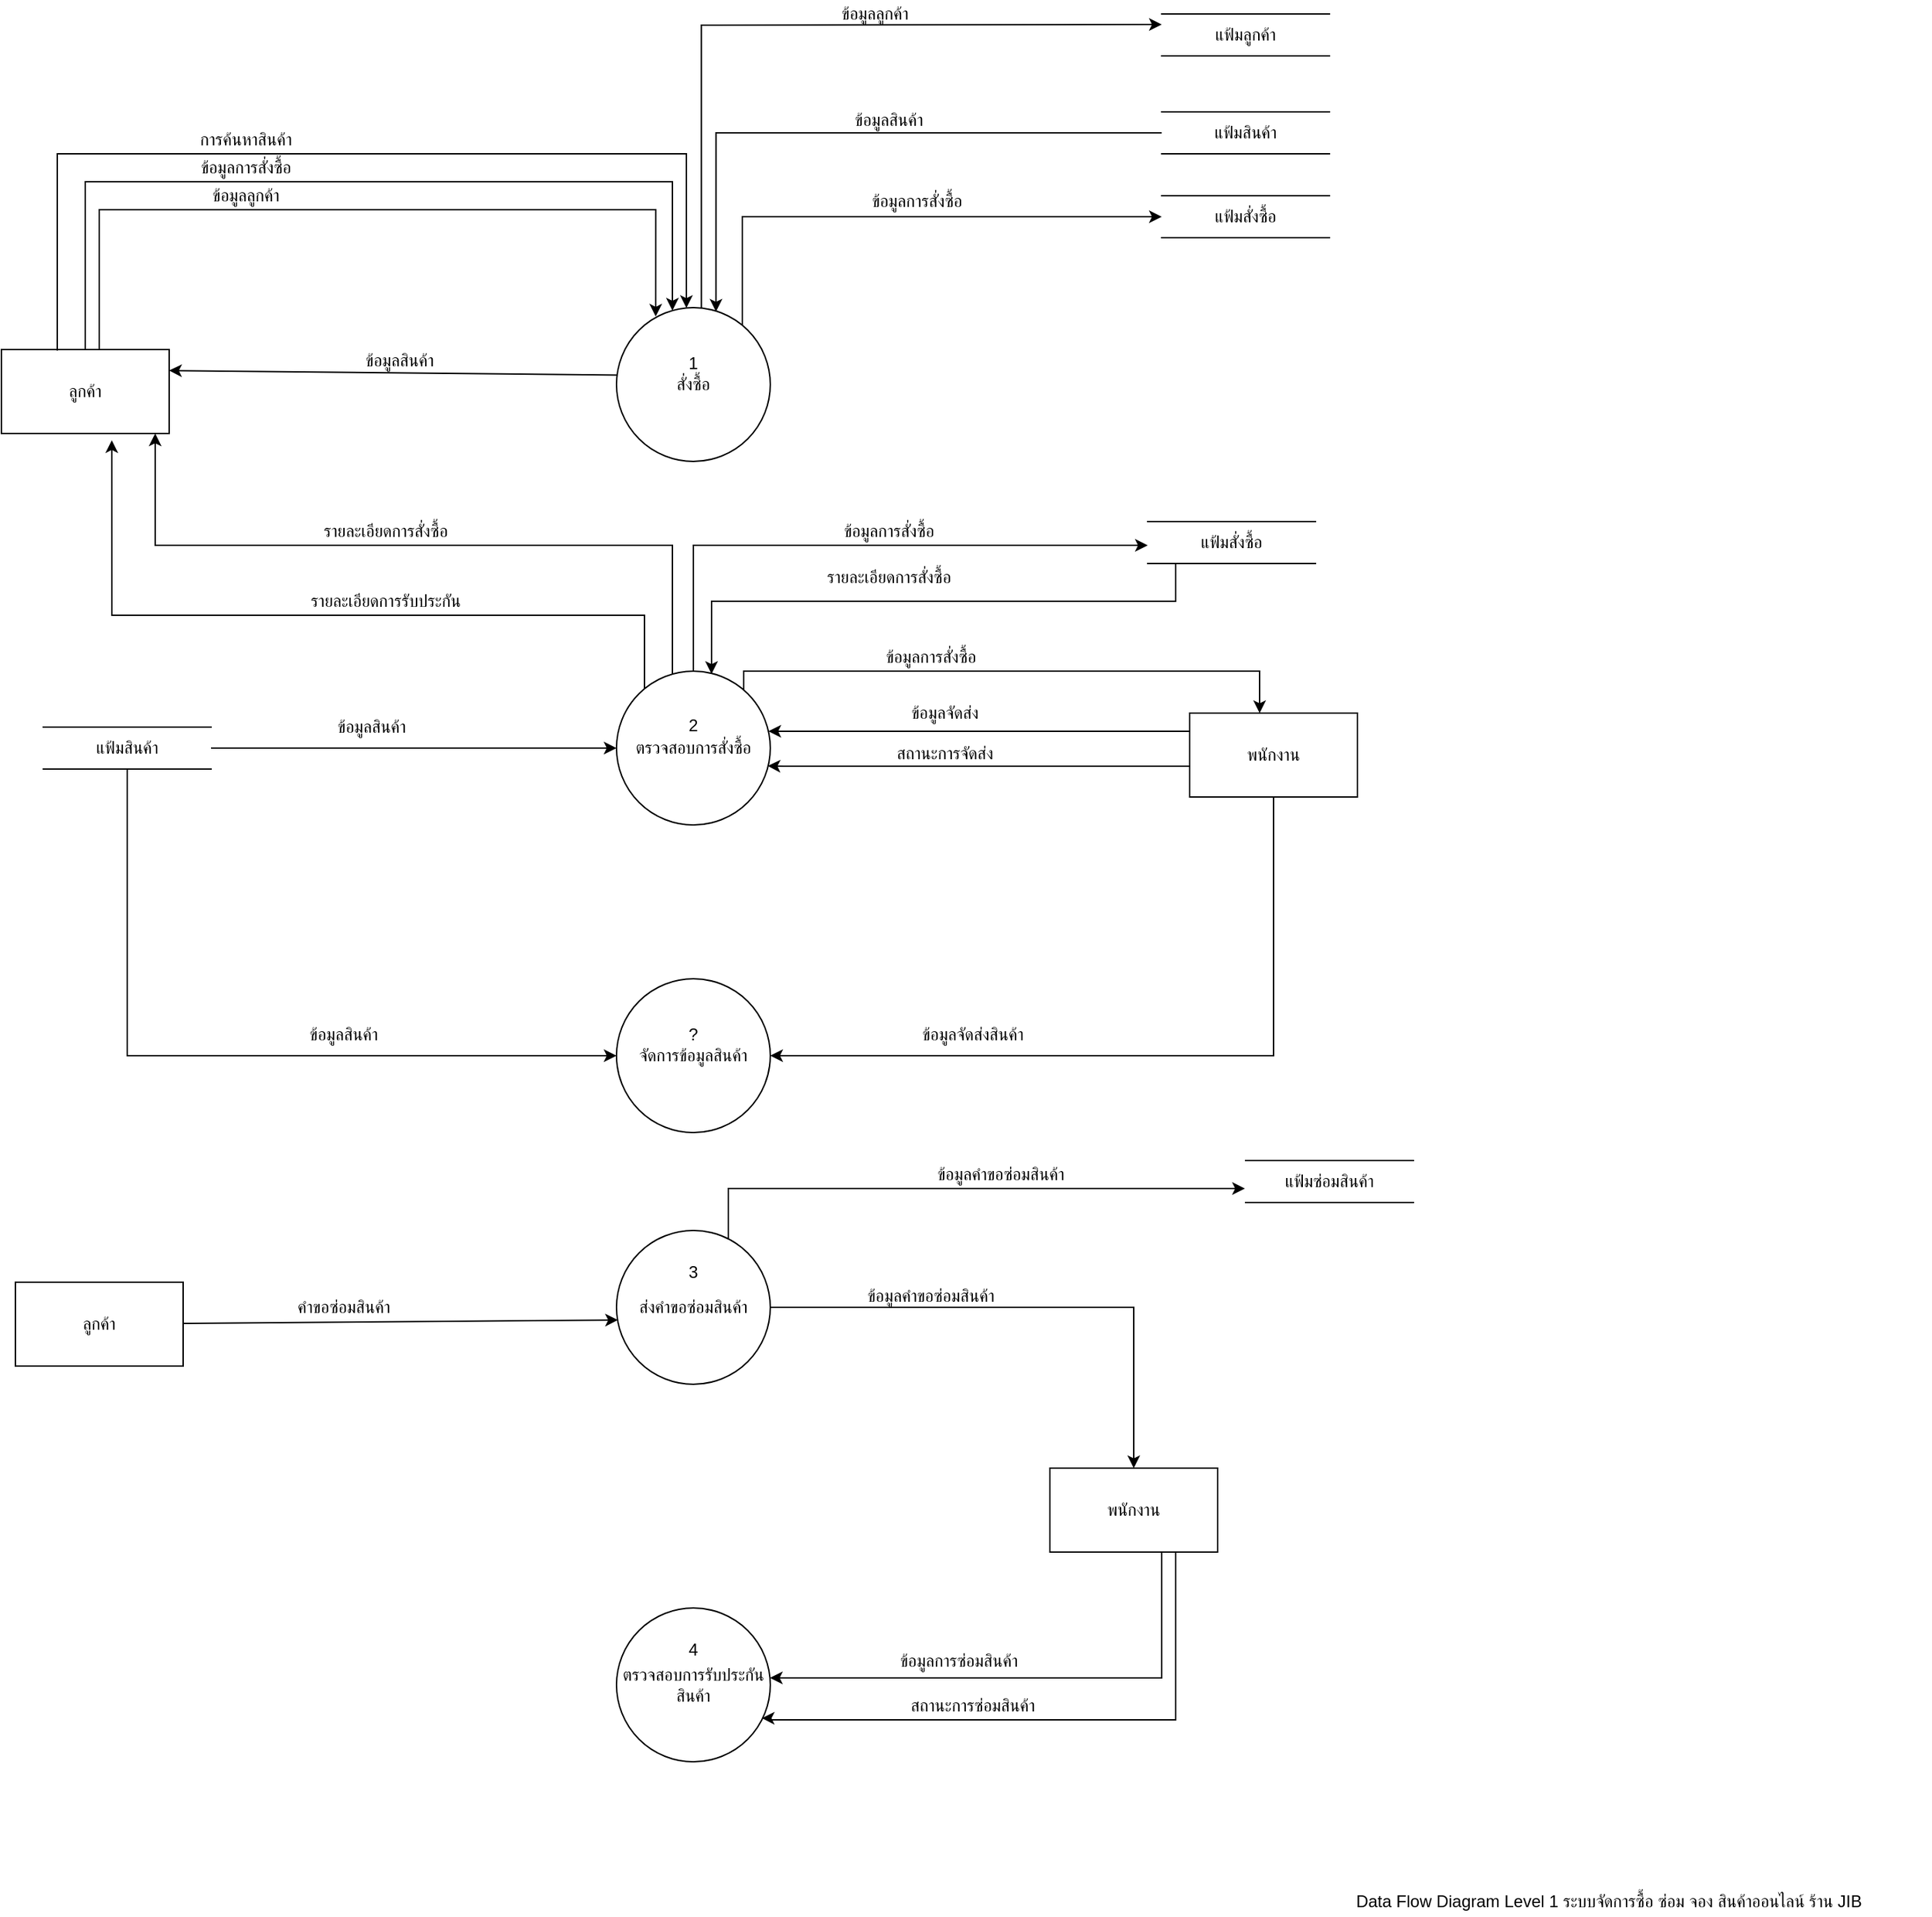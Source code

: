 <mxfile version="14.4.4" type="github">
  <diagram id="97s5W6zogUnw-100F3bP" name="Page-1">
    <mxGraphModel dx="437" dy="1315" grid="1" gridSize="10" guides="1" tooltips="1" connect="1" arrows="1" fold="1" page="1" pageScale="1" pageWidth="850" pageHeight="1100" math="0" shadow="0">
      <root>
        <mxCell id="0" />
        <mxCell id="1" parent="0" />
        <mxCell id="rlFVlTde8RNro1qCJBSL-12" style="edgeStyle=orthogonalEdgeStyle;rounded=0;orthogonalLoop=1;jettySize=auto;html=1;entryX=0.5;entryY=0;entryDx=0;entryDy=0;" edge="1" parent="1" source="rlFVlTde8RNro1qCJBSL-4" target="rlFVlTde8RNro1qCJBSL-11">
          <mxGeometry relative="1" as="geometry" />
        </mxCell>
        <mxCell id="rlFVlTde8RNro1qCJBSL-19" style="edgeStyle=orthogonalEdgeStyle;rounded=0;orthogonalLoop=1;jettySize=auto;html=1;entryX=-0.004;entryY=0.68;entryDx=0;entryDy=0;entryPerimeter=0;" edge="1" parent="1" source="rlFVlTde8RNro1qCJBSL-4" target="rlFVlTde8RNro1qCJBSL-18">
          <mxGeometry relative="1" as="geometry">
            <Array as="points">
              <mxPoint x="570" y="710" />
              <mxPoint x="939" y="710" />
            </Array>
          </mxGeometry>
        </mxCell>
        <mxCell id="rlFVlTde8RNro1qCJBSL-4" value="ส่งคำขอซ่อมสินค้า" style="ellipse;whiteSpace=wrap;html=1;aspect=fixed;" vertex="1" parent="1">
          <mxGeometry x="490" y="740" width="110" height="110" as="geometry" />
        </mxCell>
        <mxCell id="4YyB8-v-8qMEgtiMz1is-12" style="edgeStyle=orthogonalEdgeStyle;rounded=0;orthogonalLoop=1;jettySize=auto;html=1;" parent="1" source="4YyB8-v-8qMEgtiMz1is-1" target="4YyB8-v-8qMEgtiMz1is-4" edge="1">
          <mxGeometry relative="1" as="geometry">
            <mxPoint x="520" y="40" as="targetPoint" />
            <Array as="points">
              <mxPoint x="110" y="-10" />
              <mxPoint x="530" y="-10" />
            </Array>
          </mxGeometry>
        </mxCell>
        <mxCell id="4YyB8-v-8qMEgtiMz1is-14" style="edgeStyle=orthogonalEdgeStyle;rounded=0;orthogonalLoop=1;jettySize=auto;html=1;entryX=0.255;entryY=0.058;entryDx=0;entryDy=0;entryPerimeter=0;" parent="1" source="4YyB8-v-8qMEgtiMz1is-1" target="4YyB8-v-8qMEgtiMz1is-4" edge="1">
          <mxGeometry relative="1" as="geometry">
            <mxPoint x="470" y="30" as="targetPoint" />
            <Array as="points">
              <mxPoint x="120" y="10" />
              <mxPoint x="518" y="10" />
            </Array>
          </mxGeometry>
        </mxCell>
        <mxCell id="4YyB8-v-8qMEgtiMz1is-1" value="ลูกค้า" style="rounded=0;whiteSpace=wrap;html=1;" parent="1" vertex="1">
          <mxGeometry x="50" y="110" width="120" height="60" as="geometry" />
        </mxCell>
        <mxCell id="4YyB8-v-8qMEgtiMz1is-15" style="edgeStyle=none;rounded=0;orthogonalLoop=1;jettySize=auto;html=1;entryX=1;entryY=0.25;entryDx=0;entryDy=0;exitX=0.008;exitY=0.439;exitDx=0;exitDy=0;exitPerimeter=0;" parent="1" source="4YyB8-v-8qMEgtiMz1is-4" target="4YyB8-v-8qMEgtiMz1is-1" edge="1">
          <mxGeometry relative="1" as="geometry" />
        </mxCell>
        <mxCell id="4YyB8-v-8qMEgtiMz1is-17" style="edgeStyle=orthogonalEdgeStyle;rounded=0;orthogonalLoop=1;jettySize=auto;html=1;exitX=0.273;exitY=0.073;exitDx=0;exitDy=0;exitPerimeter=0;" parent="1" source="4YyB8-v-8qMEgtiMz1is-28" edge="1">
          <mxGeometry relative="1" as="geometry">
            <mxPoint x="560" y="270" as="sourcePoint" />
            <Array as="points">
              <mxPoint x="530" y="348" />
              <mxPoint x="530" y="250" />
              <mxPoint x="160" y="250" />
            </Array>
            <mxPoint x="160" y="170" as="targetPoint" />
          </mxGeometry>
        </mxCell>
        <mxCell id="4YyB8-v-8qMEgtiMz1is-22" style="edgeStyle=orthogonalEdgeStyle;rounded=0;orthogonalLoop=1;jettySize=auto;html=1;entryX=0;entryY=0.25;entryDx=0;entryDy=0;exitX=0.552;exitY=0.005;exitDx=0;exitDy=0;exitPerimeter=0;" parent="1" source="4YyB8-v-8qMEgtiMz1is-4" target="4YyB8-v-8qMEgtiMz1is-18" edge="1">
          <mxGeometry relative="1" as="geometry">
            <mxPoint x="570" y="-130" as="targetPoint" />
            <Array as="points">
              <mxPoint x="551" y="-122" />
              <mxPoint x="551" y="-122" />
            </Array>
          </mxGeometry>
        </mxCell>
        <mxCell id="4YyB8-v-8qMEgtiMz1is-26" style="edgeStyle=orthogonalEdgeStyle;rounded=0;orthogonalLoop=1;jettySize=auto;html=1;entryX=0;entryY=0.5;entryDx=0;entryDy=0;" parent="1" source="4YyB8-v-8qMEgtiMz1is-4" target="4YyB8-v-8qMEgtiMz1is-21" edge="1">
          <mxGeometry relative="1" as="geometry">
            <Array as="points">
              <mxPoint x="580" y="15" />
            </Array>
          </mxGeometry>
        </mxCell>
        <mxCell id="4YyB8-v-8qMEgtiMz1is-4" value="สั่งซื้อ" style="ellipse;whiteSpace=wrap;html=1;aspect=fixed;" parent="1" vertex="1">
          <mxGeometry x="490" y="80" width="110" height="110" as="geometry" />
        </mxCell>
        <mxCell id="4YyB8-v-8qMEgtiMz1is-5" value="1" style="text;html=1;strokeColor=none;fillColor=none;align=center;verticalAlign=middle;whiteSpace=wrap;rounded=0;" parent="1" vertex="1">
          <mxGeometry x="525" y="110" width="40" height="20" as="geometry" />
        </mxCell>
        <mxCell id="4YyB8-v-8qMEgtiMz1is-6" style="edgeStyle=orthogonalEdgeStyle;rounded=0;orthogonalLoop=1;jettySize=auto;html=1;exitX=0.333;exitY=0.012;exitDx=0;exitDy=0;exitPerimeter=0;" parent="1" source="4YyB8-v-8qMEgtiMz1is-1" target="4YyB8-v-8qMEgtiMz1is-4" edge="1">
          <mxGeometry relative="1" as="geometry">
            <mxPoint x="90" y="100" as="sourcePoint" />
            <mxPoint x="412" y="70" as="targetPoint" />
            <Array as="points">
              <mxPoint x="90" y="-30" />
              <mxPoint x="540" y="-30" />
            </Array>
          </mxGeometry>
        </mxCell>
        <mxCell id="4YyB8-v-8qMEgtiMz1is-7" value="การค้นหาสินค้า" style="text;html=1;strokeColor=none;fillColor=none;align=center;verticalAlign=middle;whiteSpace=wrap;rounded=0;" parent="1" vertex="1">
          <mxGeometry x="180" y="-50" width="90" height="20" as="geometry" />
        </mxCell>
        <mxCell id="4YyB8-v-8qMEgtiMz1is-9" value="ข้อมูลสินค้า" style="text;html=1;strokeColor=none;fillColor=none;align=center;verticalAlign=middle;whiteSpace=wrap;rounded=0;" parent="1" vertex="1">
          <mxGeometry x="280" y="108" width="110" height="20" as="geometry" />
        </mxCell>
        <mxCell id="4YyB8-v-8qMEgtiMz1is-11" value="ข้อมูลการสั่งซื้อ" style="text;html=1;strokeColor=none;fillColor=none;align=center;verticalAlign=middle;whiteSpace=wrap;rounded=0;" parent="1" vertex="1">
          <mxGeometry x="180" y="-30" width="90" height="20" as="geometry" />
        </mxCell>
        <mxCell id="4YyB8-v-8qMEgtiMz1is-13" value="ข้อมูลลูกค้า" style="text;html=1;strokeColor=none;fillColor=none;align=center;verticalAlign=middle;whiteSpace=wrap;rounded=0;" parent="1" vertex="1">
          <mxGeometry x="180" y="-10" width="90" height="20" as="geometry" />
        </mxCell>
        <mxCell id="4YyB8-v-8qMEgtiMz1is-16" value="รายละเอียดการสั่งซื้อ" style="text;html=1;strokeColor=none;fillColor=none;align=center;verticalAlign=middle;whiteSpace=wrap;rounded=0;" parent="1" vertex="1">
          <mxGeometry x="270" y="230" width="110" height="20" as="geometry" />
        </mxCell>
        <mxCell id="4YyB8-v-8qMEgtiMz1is-18" value="แฟ้มลูกค้า" style="shape=partialRectangle;whiteSpace=wrap;html=1;left=0;right=0;fillColor=none;" parent="1" vertex="1">
          <mxGeometry x="880" y="-130" width="120" height="30" as="geometry" />
        </mxCell>
        <mxCell id="4YyB8-v-8qMEgtiMz1is-24" style="edgeStyle=orthogonalEdgeStyle;rounded=0;orthogonalLoop=1;jettySize=auto;html=1;entryX=0.647;entryY=0.026;entryDx=0;entryDy=0;entryPerimeter=0;" parent="1" source="4YyB8-v-8qMEgtiMz1is-19" target="4YyB8-v-8qMEgtiMz1is-4" edge="1">
          <mxGeometry relative="1" as="geometry" />
        </mxCell>
        <mxCell id="4YyB8-v-8qMEgtiMz1is-19" value="แฟ้มสินค้า" style="shape=partialRectangle;whiteSpace=wrap;html=1;left=0;right=0;fillColor=none;" parent="1" vertex="1">
          <mxGeometry x="880" y="-60" width="120" height="30" as="geometry" />
        </mxCell>
        <mxCell id="4YyB8-v-8qMEgtiMz1is-21" value="แฟ้มสั่งซื้อ" style="shape=partialRectangle;whiteSpace=wrap;html=1;left=0;right=0;fillColor=none;" parent="1" vertex="1">
          <mxGeometry x="880" width="120" height="30" as="geometry" />
        </mxCell>
        <mxCell id="4YyB8-v-8qMEgtiMz1is-23" value="ข้อมูลลูกค้า" style="text;html=1;strokeColor=none;fillColor=none;align=center;verticalAlign=middle;whiteSpace=wrap;rounded=0;" parent="1" vertex="1">
          <mxGeometry x="630" y="-140" width="90" height="20" as="geometry" />
        </mxCell>
        <mxCell id="4YyB8-v-8qMEgtiMz1is-25" value="ข้อมูลสินค้า" style="text;html=1;strokeColor=none;fillColor=none;align=center;verticalAlign=middle;whiteSpace=wrap;rounded=0;" parent="1" vertex="1">
          <mxGeometry x="630" y="-64" width="110" height="20" as="geometry" />
        </mxCell>
        <mxCell id="4YyB8-v-8qMEgtiMz1is-27" value="ข้อมูลการสั่งซื้อ" style="text;html=1;strokeColor=none;fillColor=none;align=center;verticalAlign=middle;whiteSpace=wrap;rounded=0;" parent="1" vertex="1">
          <mxGeometry x="650" y="-6" width="110" height="20" as="geometry" />
        </mxCell>
        <mxCell id="4YyB8-v-8qMEgtiMz1is-34" style="edgeStyle=orthogonalEdgeStyle;rounded=0;orthogonalLoop=1;jettySize=auto;html=1;" parent="1" source="4YyB8-v-8qMEgtiMz1is-28" target="4YyB8-v-8qMEgtiMz1is-33" edge="1">
          <mxGeometry relative="1" as="geometry">
            <mxPoint x="545" y="250" as="targetPoint" />
            <Array as="points">
              <mxPoint x="545" y="250" />
            </Array>
          </mxGeometry>
        </mxCell>
        <mxCell id="4YyB8-v-8qMEgtiMz1is-41" style="edgeStyle=orthogonalEdgeStyle;rounded=0;orthogonalLoop=1;jettySize=auto;html=1;entryX=0.417;entryY=0;entryDx=0;entryDy=0;entryPerimeter=0;exitX=0.827;exitY=0.127;exitDx=0;exitDy=0;exitPerimeter=0;" parent="1" source="4YyB8-v-8qMEgtiMz1is-28" target="4YyB8-v-8qMEgtiMz1is-39" edge="1">
          <mxGeometry relative="1" as="geometry">
            <mxPoint x="580" y="340" as="sourcePoint" />
            <Array as="points">
              <mxPoint x="581" y="340" />
              <mxPoint x="950" y="340" />
            </Array>
          </mxGeometry>
        </mxCell>
        <mxCell id="rlFVlTde8RNro1qCJBSL-2" style="edgeStyle=orthogonalEdgeStyle;rounded=0;orthogonalLoop=1;jettySize=auto;html=1;entryX=0.658;entryY=1.081;entryDx=0;entryDy=0;entryPerimeter=0;" edge="1" parent="1" source="4YyB8-v-8qMEgtiMz1is-28" target="4YyB8-v-8qMEgtiMz1is-1">
          <mxGeometry relative="1" as="geometry">
            <Array as="points">
              <mxPoint x="510" y="300" />
              <mxPoint x="129" y="300" />
            </Array>
          </mxGeometry>
        </mxCell>
        <mxCell id="4YyB8-v-8qMEgtiMz1is-28" value="ตรวจสอบการสั่งซื้อ" style="ellipse;whiteSpace=wrap;html=1;aspect=fixed;" parent="1" vertex="1">
          <mxGeometry x="490" y="340" width="110" height="110" as="geometry" />
        </mxCell>
        <mxCell id="4YyB8-v-8qMEgtiMz1is-29" value="2" style="text;html=1;strokeColor=none;fillColor=none;align=center;verticalAlign=middle;whiteSpace=wrap;rounded=0;" parent="1" vertex="1">
          <mxGeometry x="525" y="369" width="40" height="20" as="geometry" />
        </mxCell>
        <mxCell id="4YyB8-v-8qMEgtiMz1is-32" style="edgeStyle=orthogonalEdgeStyle;rounded=0;orthogonalLoop=1;jettySize=auto;html=1;entryX=0;entryY=0.5;entryDx=0;entryDy=0;" parent="1" source="4YyB8-v-8qMEgtiMz1is-30" target="4YyB8-v-8qMEgtiMz1is-28" edge="1">
          <mxGeometry relative="1" as="geometry" />
        </mxCell>
        <mxCell id="4YyB8-v-8qMEgtiMz1is-51" style="edgeStyle=orthogonalEdgeStyle;rounded=0;orthogonalLoop=1;jettySize=auto;html=1;entryX=0;entryY=0.5;entryDx=0;entryDy=0;" parent="1" source="4YyB8-v-8qMEgtiMz1is-30" target="4YyB8-v-8qMEgtiMz1is-47" edge="1">
          <mxGeometry relative="1" as="geometry">
            <mxPoint x="140" y="630" as="targetPoint" />
            <Array as="points">
              <mxPoint x="140" y="615" />
            </Array>
          </mxGeometry>
        </mxCell>
        <mxCell id="4YyB8-v-8qMEgtiMz1is-30" value="แฟ้มสินค้า" style="shape=partialRectangle;whiteSpace=wrap;html=1;left=0;right=0;fillColor=none;" parent="1" vertex="1">
          <mxGeometry x="80" y="380" width="120" height="30" as="geometry" />
        </mxCell>
        <mxCell id="4YyB8-v-8qMEgtiMz1is-31" value="ข้อมูลสินค้า" style="text;html=1;strokeColor=none;fillColor=none;align=center;verticalAlign=middle;whiteSpace=wrap;rounded=0;" parent="1" vertex="1">
          <mxGeometry x="260" y="370" width="110" height="20" as="geometry" />
        </mxCell>
        <mxCell id="4YyB8-v-8qMEgtiMz1is-38" style="edgeStyle=orthogonalEdgeStyle;rounded=0;orthogonalLoop=1;jettySize=auto;html=1;entryX=0.618;entryY=0.018;entryDx=0;entryDy=0;entryPerimeter=0;" parent="1" source="4YyB8-v-8qMEgtiMz1is-33" target="4YyB8-v-8qMEgtiMz1is-28" edge="1">
          <mxGeometry relative="1" as="geometry">
            <mxPoint x="930" y="320" as="targetPoint" />
            <Array as="points">
              <mxPoint x="890" y="290" />
              <mxPoint x="558" y="290" />
            </Array>
          </mxGeometry>
        </mxCell>
        <mxCell id="4YyB8-v-8qMEgtiMz1is-33" value="แฟ้มสั่งซื้อ" style="shape=partialRectangle;whiteSpace=wrap;html=1;left=0;right=0;fillColor=none;" parent="1" vertex="1">
          <mxGeometry x="870" y="233" width="120" height="30" as="geometry" />
        </mxCell>
        <mxCell id="4YyB8-v-8qMEgtiMz1is-35" value="ข้อมูลการสั่งซื้อ" style="text;html=1;strokeColor=none;fillColor=none;align=center;verticalAlign=middle;whiteSpace=wrap;rounded=0;" parent="1" vertex="1">
          <mxGeometry x="640" y="230" width="90" height="20" as="geometry" />
        </mxCell>
        <mxCell id="4YyB8-v-8qMEgtiMz1is-37" value="รายละเอียดการสั่งซื้อ" style="text;html=1;strokeColor=none;fillColor=none;align=center;verticalAlign=middle;whiteSpace=wrap;rounded=0;" parent="1" vertex="1">
          <mxGeometry x="630" y="263" width="110" height="20" as="geometry" />
        </mxCell>
        <mxCell id="4YyB8-v-8qMEgtiMz1is-42" style="edgeStyle=orthogonalEdgeStyle;rounded=0;orthogonalLoop=1;jettySize=auto;html=1;" parent="1" target="4YyB8-v-8qMEgtiMz1is-28" edge="1">
          <mxGeometry relative="1" as="geometry">
            <mxPoint x="900" y="383" as="sourcePoint" />
            <mxPoint x="600" y="383" as="targetPoint" />
            <Array as="points">
              <mxPoint x="670" y="383" />
              <mxPoint x="670" y="383" />
            </Array>
          </mxGeometry>
        </mxCell>
        <mxCell id="4YyB8-v-8qMEgtiMz1is-49" style="edgeStyle=orthogonalEdgeStyle;rounded=0;orthogonalLoop=1;jettySize=auto;html=1;entryX=1;entryY=0.5;entryDx=0;entryDy=0;" parent="1" source="4YyB8-v-8qMEgtiMz1is-39" target="4YyB8-v-8qMEgtiMz1is-47" edge="1">
          <mxGeometry relative="1" as="geometry">
            <mxPoint x="960" y="650" as="targetPoint" />
            <Array as="points">
              <mxPoint x="960" y="615" />
            </Array>
          </mxGeometry>
        </mxCell>
        <mxCell id="4YyB8-v-8qMEgtiMz1is-39" value="พนักงาน" style="rounded=0;whiteSpace=wrap;html=1;" parent="1" vertex="1">
          <mxGeometry x="900" y="370" width="120" height="60" as="geometry" />
        </mxCell>
        <mxCell id="4YyB8-v-8qMEgtiMz1is-40" value="ข้อมูลการสั่งซื้อ" style="text;html=1;strokeColor=none;fillColor=none;align=center;verticalAlign=middle;whiteSpace=wrap;rounded=0;" parent="1" vertex="1">
          <mxGeometry x="670" y="320" width="90" height="20" as="geometry" />
        </mxCell>
        <mxCell id="4YyB8-v-8qMEgtiMz1is-43" value="ข้อมูลจัดส่ง" style="text;html=1;strokeColor=none;fillColor=none;align=center;verticalAlign=middle;whiteSpace=wrap;rounded=0;" parent="1" vertex="1">
          <mxGeometry x="680" y="360" width="90" height="20" as="geometry" />
        </mxCell>
        <mxCell id="4YyB8-v-8qMEgtiMz1is-45" value="สถานะการจัดส่ง" style="text;html=1;strokeColor=none;fillColor=none;align=center;verticalAlign=middle;whiteSpace=wrap;rounded=0;" parent="1" vertex="1">
          <mxGeometry x="680" y="389" width="90" height="20" as="geometry" />
        </mxCell>
        <mxCell id="4YyB8-v-8qMEgtiMz1is-46" style="edgeStyle=orthogonalEdgeStyle;rounded=0;orthogonalLoop=1;jettySize=auto;html=1;entryX=0.983;entryY=0.616;entryDx=0;entryDy=0;entryPerimeter=0;" parent="1" target="4YyB8-v-8qMEgtiMz1is-28" edge="1">
          <mxGeometry relative="1" as="geometry">
            <mxPoint x="900" y="410" as="sourcePoint" />
            <mxPoint x="630" y="450" as="targetPoint" />
            <Array as="points">
              <mxPoint x="900" y="408" />
              <mxPoint x="610" y="408" />
            </Array>
          </mxGeometry>
        </mxCell>
        <mxCell id="4YyB8-v-8qMEgtiMz1is-47" value="จัดการข้อมูลสินค้า" style="ellipse;whiteSpace=wrap;html=1;aspect=fixed;" parent="1" vertex="1">
          <mxGeometry x="490" y="560" width="110" height="110" as="geometry" />
        </mxCell>
        <mxCell id="4YyB8-v-8qMEgtiMz1is-48" value="3" style="text;html=1;strokeColor=none;fillColor=none;align=center;verticalAlign=middle;whiteSpace=wrap;rounded=0;" parent="1" vertex="1">
          <mxGeometry x="525" y="760" width="40" height="20" as="geometry" />
        </mxCell>
        <mxCell id="4YyB8-v-8qMEgtiMz1is-50" value="ข้อมูลจัดส่งสินค้า" style="text;html=1;strokeColor=none;fillColor=none;align=center;verticalAlign=middle;whiteSpace=wrap;rounded=0;" parent="1" vertex="1">
          <mxGeometry x="700" y="590" width="90" height="20" as="geometry" />
        </mxCell>
        <mxCell id="4YyB8-v-8qMEgtiMz1is-52" value="ข้อมูลสินค้า" style="text;html=1;strokeColor=none;fillColor=none;align=center;verticalAlign=middle;whiteSpace=wrap;rounded=0;" parent="1" vertex="1">
          <mxGeometry x="240" y="590" width="110" height="20" as="geometry" />
        </mxCell>
        <mxCell id="rlFVlTde8RNro1qCJBSL-1" value="Data Flow Diagram Level 1 ระบบจัดการซื้อ ซ่อม จอง สินค้าออนไลน์ ร้าน JIB" style="text;html=1;strokeColor=none;fillColor=none;align=center;verticalAlign=middle;whiteSpace=wrap;rounded=0;" vertex="1" parent="1">
          <mxGeometry x="970" y="1210" width="460" height="20" as="geometry" />
        </mxCell>
        <mxCell id="rlFVlTde8RNro1qCJBSL-3" value="รายละเอียดการรับประกัน" style="text;html=1;strokeColor=none;fillColor=none;align=center;verticalAlign=middle;whiteSpace=wrap;rounded=0;" vertex="1" parent="1">
          <mxGeometry x="260" y="280" width="130" height="20" as="geometry" />
        </mxCell>
        <mxCell id="rlFVlTde8RNro1qCJBSL-5" value="?" style="text;html=1;strokeColor=none;fillColor=none;align=center;verticalAlign=middle;whiteSpace=wrap;rounded=0;" vertex="1" parent="1">
          <mxGeometry x="525" y="590" width="40" height="20" as="geometry" />
        </mxCell>
        <mxCell id="rlFVlTde8RNro1qCJBSL-6" value="คำขอซ่อมสินค้า" style="text;html=1;strokeColor=none;fillColor=none;align=center;verticalAlign=middle;whiteSpace=wrap;rounded=0;" vertex="1" parent="1">
          <mxGeometry x="250" y="785" width="90" height="20" as="geometry" />
        </mxCell>
        <mxCell id="rlFVlTde8RNro1qCJBSL-8" style="rounded=0;orthogonalLoop=1;jettySize=auto;html=1;entryX=0.009;entryY=0.582;entryDx=0;entryDy=0;entryPerimeter=0;" edge="1" parent="1" source="rlFVlTde8RNro1qCJBSL-7" target="rlFVlTde8RNro1qCJBSL-4">
          <mxGeometry relative="1" as="geometry" />
        </mxCell>
        <mxCell id="rlFVlTde8RNro1qCJBSL-7" value="ลูกค้า" style="rounded=0;whiteSpace=wrap;html=1;" vertex="1" parent="1">
          <mxGeometry x="60" y="777" width="120" height="60" as="geometry" />
        </mxCell>
        <mxCell id="rlFVlTde8RNro1qCJBSL-9" value="ตรวจสอบการรับประกันสินค้า" style="ellipse;whiteSpace=wrap;html=1;aspect=fixed;" vertex="1" parent="1">
          <mxGeometry x="490" y="1010" width="110" height="110" as="geometry" />
        </mxCell>
        <mxCell id="rlFVlTde8RNro1qCJBSL-10" value="4" style="text;html=1;strokeColor=none;fillColor=none;align=center;verticalAlign=middle;whiteSpace=wrap;rounded=0;" vertex="1" parent="1">
          <mxGeometry x="525" y="1030" width="40" height="20" as="geometry" />
        </mxCell>
        <mxCell id="rlFVlTde8RNro1qCJBSL-14" style="edgeStyle=orthogonalEdgeStyle;rounded=0;orthogonalLoop=1;jettySize=auto;html=1;" edge="1" parent="1" source="rlFVlTde8RNro1qCJBSL-11" target="rlFVlTde8RNro1qCJBSL-9">
          <mxGeometry relative="1" as="geometry">
            <Array as="points">
              <mxPoint x="880" y="1060" />
            </Array>
          </mxGeometry>
        </mxCell>
        <mxCell id="rlFVlTde8RNro1qCJBSL-16" style="edgeStyle=orthogonalEdgeStyle;rounded=0;orthogonalLoop=1;jettySize=auto;html=1;entryX=0.945;entryY=0.716;entryDx=0;entryDy=0;entryPerimeter=0;" edge="1" parent="1" source="rlFVlTde8RNro1qCJBSL-11" target="rlFVlTde8RNro1qCJBSL-9">
          <mxGeometry relative="1" as="geometry">
            <Array as="points">
              <mxPoint x="890" y="1090" />
              <mxPoint x="600" y="1090" />
              <mxPoint x="600" y="1089" />
            </Array>
          </mxGeometry>
        </mxCell>
        <mxCell id="rlFVlTde8RNro1qCJBSL-11" value="พนักงาน" style="rounded=0;whiteSpace=wrap;html=1;" vertex="1" parent="1">
          <mxGeometry x="800" y="910" width="120" height="60" as="geometry" />
        </mxCell>
        <mxCell id="rlFVlTde8RNro1qCJBSL-13" value="ข้อมูลคำขอซ่อมสินค้า" style="text;html=1;strokeColor=none;fillColor=none;align=center;verticalAlign=middle;whiteSpace=wrap;rounded=0;" vertex="1" parent="1">
          <mxGeometry x="660" y="777" width="110" height="20" as="geometry" />
        </mxCell>
        <mxCell id="rlFVlTde8RNro1qCJBSL-15" value="ข้อมูลการซ่อมสินค้า" style="text;html=1;strokeColor=none;fillColor=none;align=center;verticalAlign=middle;whiteSpace=wrap;rounded=0;" vertex="1" parent="1">
          <mxGeometry x="680" y="1038" width="110" height="20" as="geometry" />
        </mxCell>
        <mxCell id="rlFVlTde8RNro1qCJBSL-17" value="สถานะการซ่อมสินค้า" style="text;html=1;strokeColor=none;fillColor=none;align=center;verticalAlign=middle;whiteSpace=wrap;rounded=0;" vertex="1" parent="1">
          <mxGeometry x="690" y="1070" width="110" height="20" as="geometry" />
        </mxCell>
        <mxCell id="rlFVlTde8RNro1qCJBSL-18" value="แฟ้มซ่อมสินค้า" style="shape=partialRectangle;whiteSpace=wrap;html=1;left=0;right=0;fillColor=none;" vertex="1" parent="1">
          <mxGeometry x="940" y="690" width="120" height="30" as="geometry" />
        </mxCell>
        <mxCell id="rlFVlTde8RNro1qCJBSL-20" value="ข้อมูลคำขอซ่อมสินค้า" style="text;html=1;strokeColor=none;fillColor=none;align=center;verticalAlign=middle;whiteSpace=wrap;rounded=0;" vertex="1" parent="1">
          <mxGeometry x="710" y="690" width="110" height="20" as="geometry" />
        </mxCell>
      </root>
    </mxGraphModel>
  </diagram>
</mxfile>
